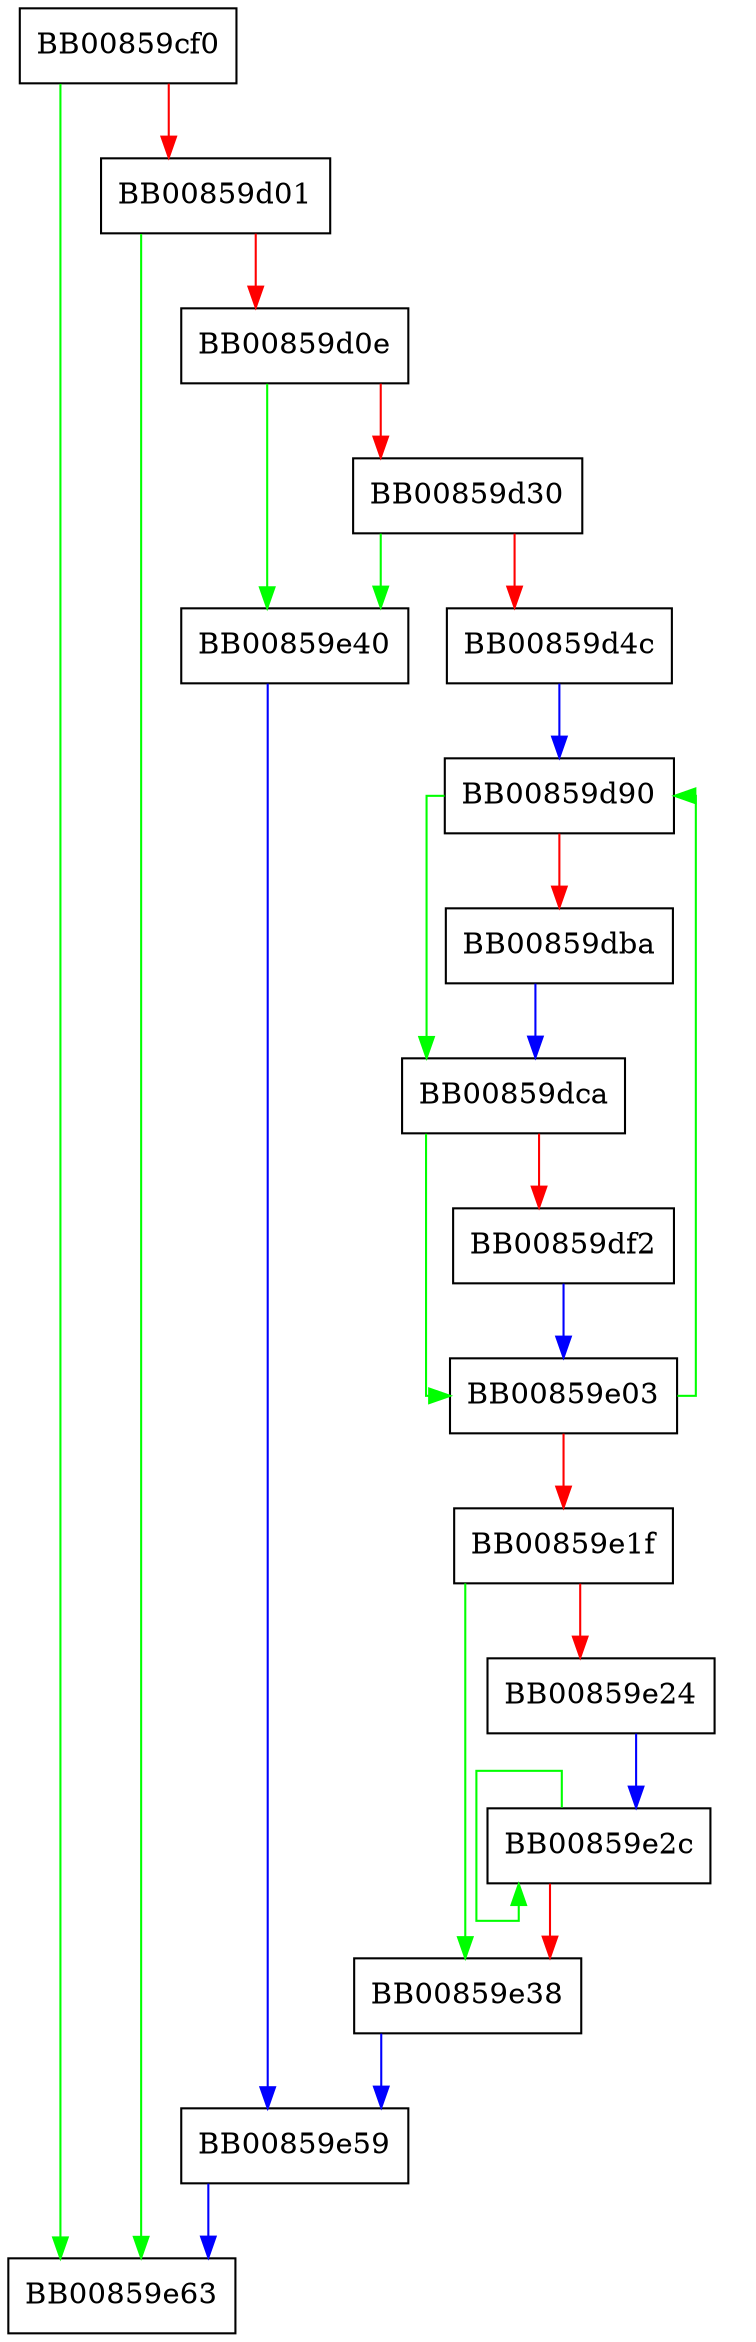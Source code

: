 digraph padlock_ofb_encrypt {
  node [shape="box"];
  graph [splines=ortho];
  BB00859cf0 -> BB00859e63 [color="green"];
  BB00859cf0 -> BB00859d01 [color="red"];
  BB00859d01 -> BB00859e63 [color="green"];
  BB00859d01 -> BB00859d0e [color="red"];
  BB00859d0e -> BB00859e40 [color="green"];
  BB00859d0e -> BB00859d30 [color="red"];
  BB00859d30 -> BB00859e40 [color="green"];
  BB00859d30 -> BB00859d4c [color="red"];
  BB00859d4c -> BB00859d90 [color="blue"];
  BB00859d90 -> BB00859dca [color="green"];
  BB00859d90 -> BB00859dba [color="red"];
  BB00859dba -> BB00859dca [color="blue"];
  BB00859dca -> BB00859e03 [color="green"];
  BB00859dca -> BB00859df2 [color="red"];
  BB00859df2 -> BB00859e03 [color="blue"];
  BB00859e03 -> BB00859d90 [color="green"];
  BB00859e03 -> BB00859e1f [color="red"];
  BB00859e1f -> BB00859e38 [color="green"];
  BB00859e1f -> BB00859e24 [color="red"];
  BB00859e24 -> BB00859e2c [color="blue"];
  BB00859e2c -> BB00859e2c [color="green"];
  BB00859e2c -> BB00859e38 [color="red"];
  BB00859e38 -> BB00859e59 [color="blue"];
  BB00859e40 -> BB00859e59 [color="blue"];
  BB00859e59 -> BB00859e63 [color="blue"];
}